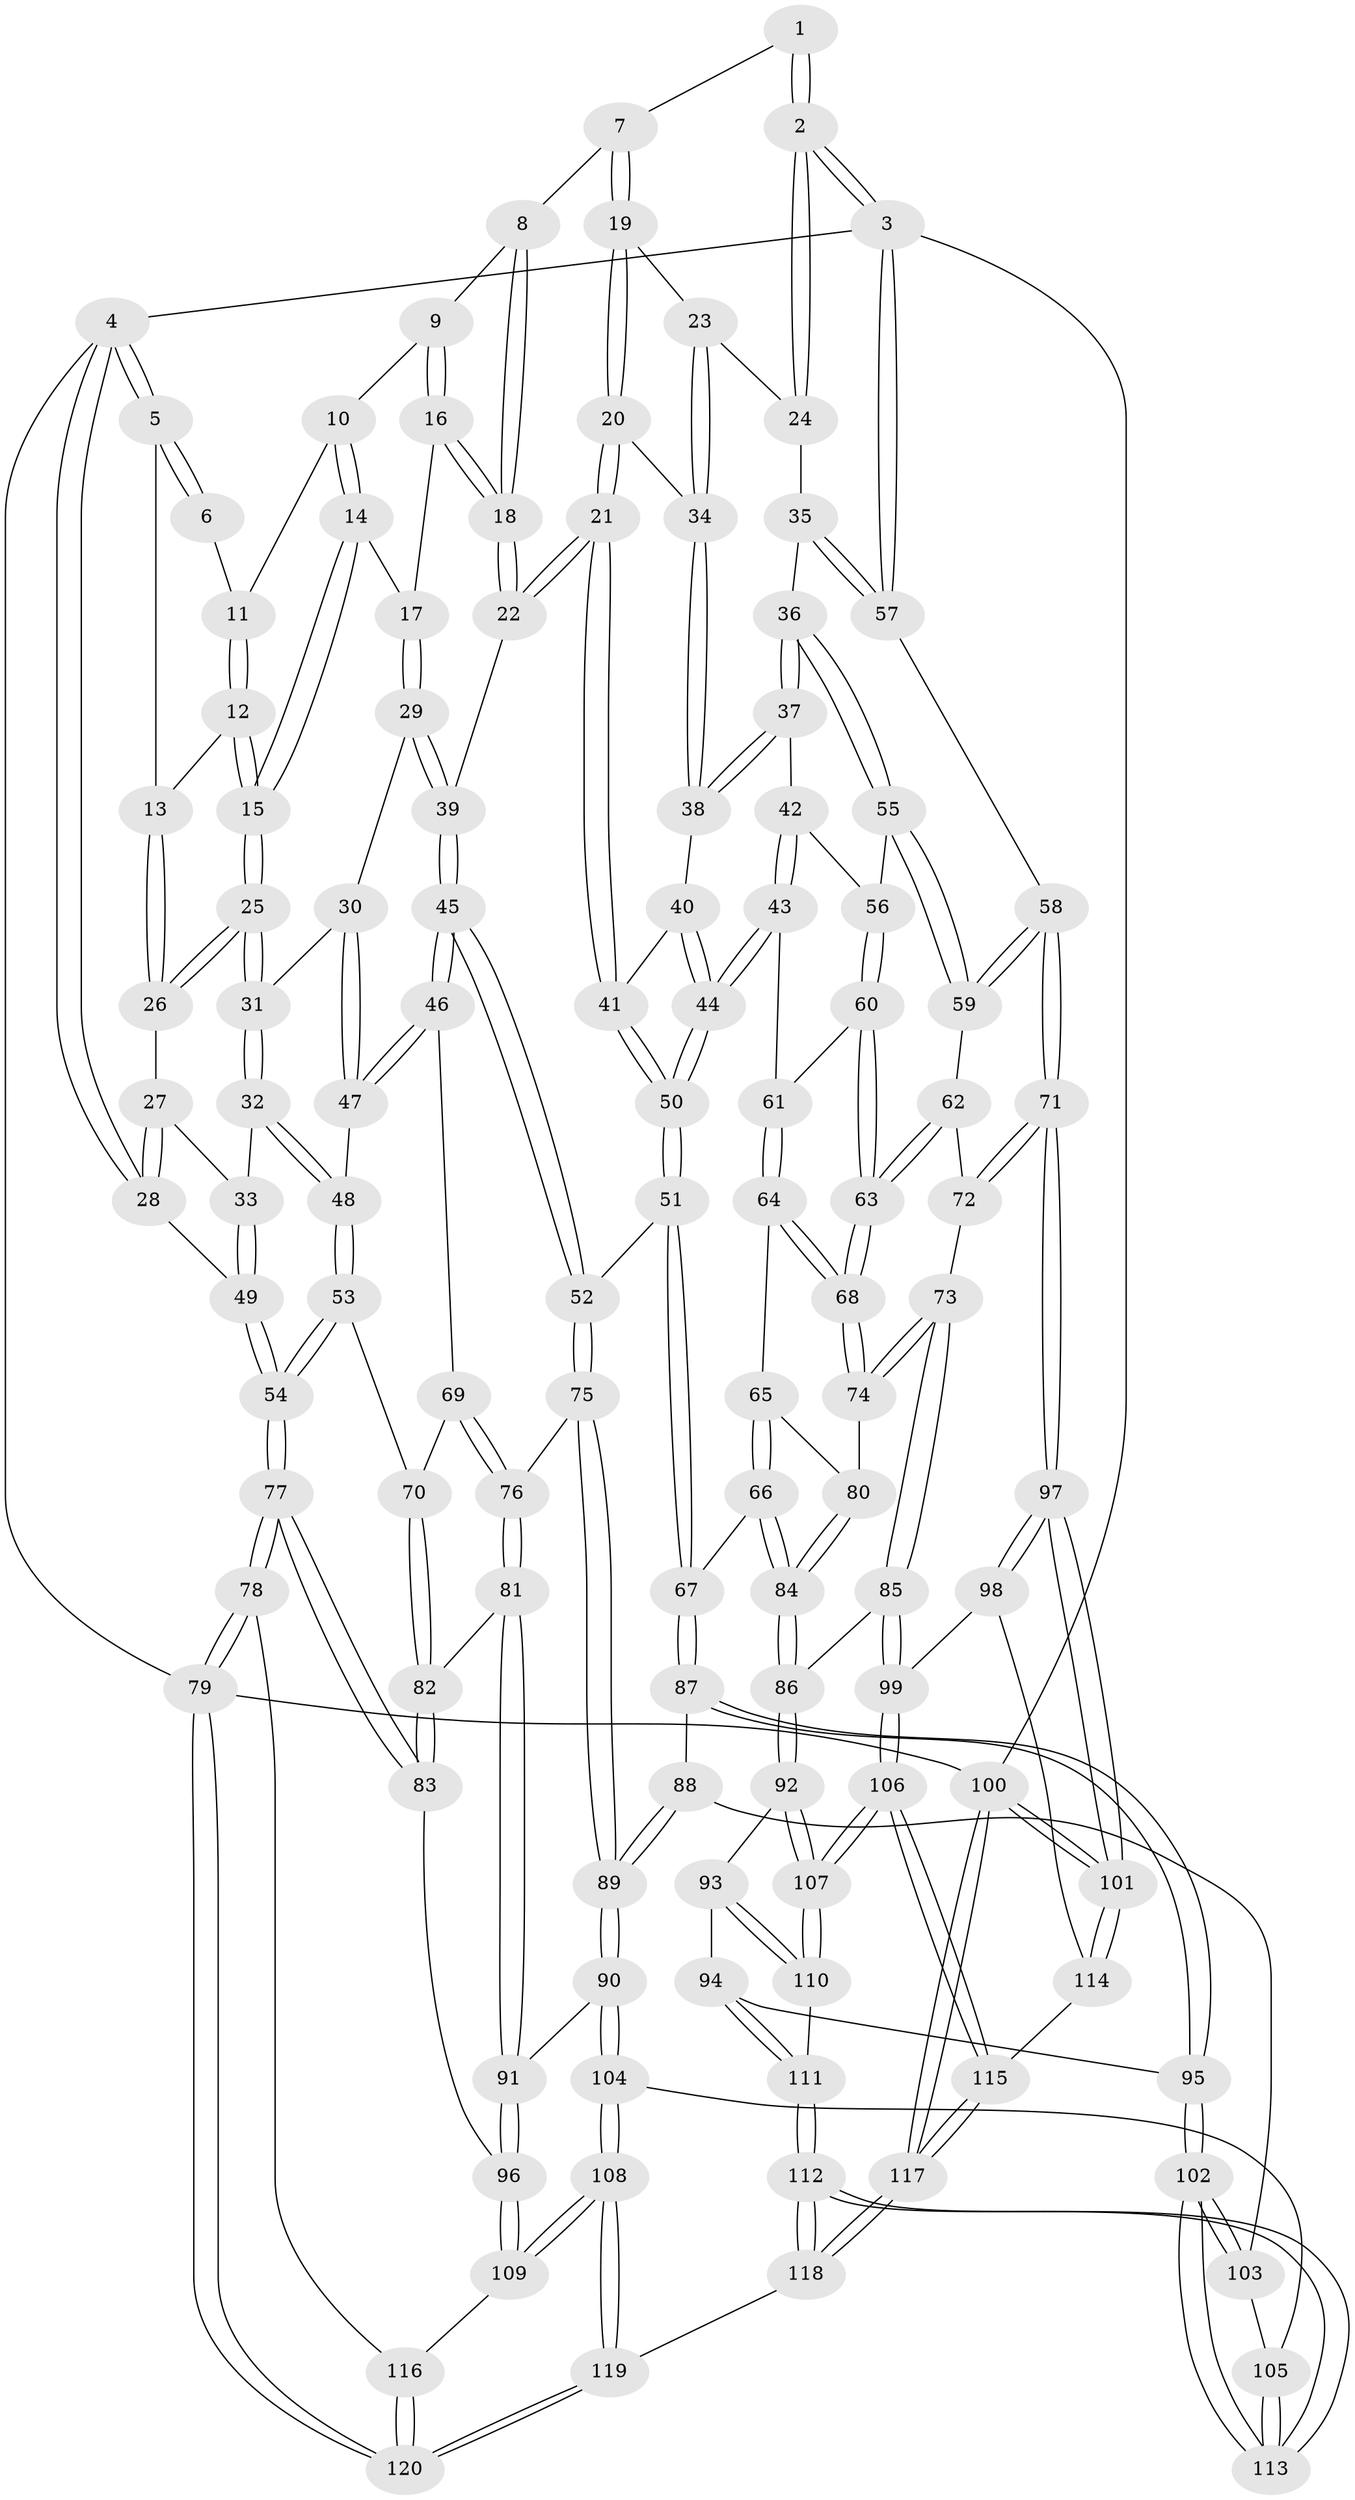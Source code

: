 // Generated by graph-tools (version 1.1) at 2025/01/03/09/25 05:01:31]
// undirected, 120 vertices, 297 edges
graph export_dot {
graph [start="1"]
  node [color=gray90,style=filled];
  1 [pos="+0.6570353951864145+0"];
  2 [pos="+1+0"];
  3 [pos="+1+0"];
  4 [pos="+0+0"];
  5 [pos="+0+0"];
  6 [pos="+0.3008846288698112+0"];
  7 [pos="+0.670833760374514+0"];
  8 [pos="+0.591763432682675+0.06741985953031956"];
  9 [pos="+0.4273288628572375+0.08096324410505616"];
  10 [pos="+0.30824521097568447+0"];
  11 [pos="+0.30672714260272205+0"];
  12 [pos="+0.16120007346276172+0.11270004277679331"];
  13 [pos="+0.08001155240571438+0.11239339093438527"];
  14 [pos="+0.29410533498333924+0.16826041317375376"];
  15 [pos="+0.21338930739860112+0.20500050277061754"];
  16 [pos="+0.45055644616946966+0.195700069007721"];
  17 [pos="+0.31173714309674716+0.1816769028042435"];
  18 [pos="+0.4977339524748849+0.23807537126299283"];
  19 [pos="+0.7371215219594832+0.09424868210665145"];
  20 [pos="+0.6767730248204802+0.2241117778013271"];
  21 [pos="+0.5339783251279783+0.29002380228368657"];
  22 [pos="+0.5071069708495297+0.26952752208530806"];
  23 [pos="+0.8392689585811075+0.14145850339921842"];
  24 [pos="+0.8619060923671648+0.14826681616931373"];
  25 [pos="+0.1935833303743116+0.23364230181628853"];
  26 [pos="+0.06609718369920226+0.18604507566090986"];
  27 [pos="+0.05872378599270634+0.19251607097588866"];
  28 [pos="+0+0.24810026451132322"];
  29 [pos="+0.331626919309846+0.3128885325207696"];
  30 [pos="+0.22624405981134785+0.32204374882829223"];
  31 [pos="+0.19036960468293393+0.30477371108063167"];
  32 [pos="+0.13131726998656065+0.3454683043679242"];
  33 [pos="+0.07287262991024249+0.32474982439384076"];
  34 [pos="+0.7397875119474894+0.3036337672856651"];
  35 [pos="+0.9627963341687541+0.31815465996103925"];
  36 [pos="+0.9293964482940404+0.34220384904872614"];
  37 [pos="+0.8061584003383049+0.34057466926523144"];
  38 [pos="+0.7463128847999683+0.31936495628872963"];
  39 [pos="+0.3722384836869059+0.3372596328543423"];
  40 [pos="+0.7226467231183109+0.3377366908258919"];
  41 [pos="+0.544117220742525+0.3161627468310523"];
  42 [pos="+0.7468502612544764+0.4330163920107075"];
  43 [pos="+0.6852864015117527+0.47962454717067954"];
  44 [pos="+0.6559860568903879+0.47262144076565565"];
  45 [pos="+0.34772672572292346+0.5080406457792997"];
  46 [pos="+0.2908468091097903+0.49635314433924077"];
  47 [pos="+0.2864993675640336+0.4938858737186689"];
  48 [pos="+0.13153996680736207+0.46915110079090366"];
  49 [pos="+0+0.38520741848378903"];
  50 [pos="+0.5735759155679014+0.4826766327223014"];
  51 [pos="+0.5115904628492537+0.56737967992571"];
  52 [pos="+0.37286460537617466+0.5319452667063024"];
  53 [pos="+0.03147987357171146+0.555092068583541"];
  54 [pos="+0+0.5695662517171148"];
  55 [pos="+0.8875836126859916+0.4339033073629462"];
  56 [pos="+0.8771201915151537+0.44193648702217475"];
  57 [pos="+1+0.34183928652888246"];
  58 [pos="+1+0.5482136448369594"];
  59 [pos="+0.9240536395311276+0.5344746201062694"];
  60 [pos="+0.8558562047250718+0.4641171881522865"];
  61 [pos="+0.7096912274557271+0.49592083229244355"];
  62 [pos="+0.9076971938214696+0.5754666495147563"];
  63 [pos="+0.80667858161725+0.5981259057589821"];
  64 [pos="+0.7860838080482636+0.5983529044004295"];
  65 [pos="+0.7676551350169932+0.6097606536651817"];
  66 [pos="+0.6178158844936752+0.6511563576991503"];
  67 [pos="+0.5257105751441765+0.6129994183378444"];
  68 [pos="+0.8023200792466655+0.6016672720713618"];
  69 [pos="+0.19304455928987516+0.6046905818354814"];
  70 [pos="+0.06263411091696097+0.5791212934939028"];
  71 [pos="+1+0.7335658748688176"];
  72 [pos="+0.9312465306142674+0.603135446942829"];
  73 [pos="+0.861528264724246+0.7179521712934241"];
  74 [pos="+0.8339622635954084+0.6723686801751602"];
  75 [pos="+0.27792541032158563+0.6902240988911755"];
  76 [pos="+0.2397504964338223+0.6935445847218348"];
  77 [pos="+0+0.7705580193366928"];
  78 [pos="+0+0.8930650841560631"];
  79 [pos="+0+1"];
  80 [pos="+0.7285822341419319+0.7063484161125941"];
  81 [pos="+0.19810846294077522+0.7212364961633544"];
  82 [pos="+0.1255979483734295+0.6834667289676254"];
  83 [pos="+0.04316829153081783+0.7891126638131836"];
  84 [pos="+0.7003347374403348+0.7446042199828904"];
  85 [pos="+0.8715727860624768+0.7465473508178126"];
  86 [pos="+0.7086621369732938+0.7678832832680504"];
  87 [pos="+0.5064723017085117+0.6822910104816681"];
  88 [pos="+0.4498575670422482+0.7283791546971535"];
  89 [pos="+0.3296761042486508+0.7517656448098855"];
  90 [pos="+0.32137258789050943+0.8021353132253028"];
  91 [pos="+0.18454183024705156+0.7696729706049087"];
  92 [pos="+0.7004524057280924+0.7891945653878504"];
  93 [pos="+0.6279759630281616+0.8074930290627568"];
  94 [pos="+0.5608418983097847+0.7977840823702883"];
  95 [pos="+0.5538312942492094+0.7935949072083941"];
  96 [pos="+0.15712398786557957+0.8367207647488046"];
  97 [pos="+1+0.7381287603378972"];
  98 [pos="+0.9489427569487533+0.7826528254914337"];
  99 [pos="+0.9127689179105364+0.7828020844201024"];
  100 [pos="+1+1"];
  101 [pos="+1+0.9611989743371061"];
  102 [pos="+0.47367542684731967+0.9009738800058646"];
  103 [pos="+0.44223284872365426+0.7671572670452947"];
  104 [pos="+0.3182083002431234+0.8732177949657582"];
  105 [pos="+0.3729033333767231+0.8752195452819208"];
  106 [pos="+0.7842028578790153+0.9675311761889165"];
  107 [pos="+0.7421999131442659+0.9223358508506467"];
  108 [pos="+0.28489924313558607+0.901507345683269"];
  109 [pos="+0.1671839706791469+0.8596774239228024"];
  110 [pos="+0.6309409099781479+0.9022349891068174"];
  111 [pos="+0.5947625493151166+0.9109066470276705"];
  112 [pos="+0.5086271539645778+0.9980185641082666"];
  113 [pos="+0.4691926460471391+0.91253381834595"];
  114 [pos="+0.9489762554939484+0.9376264175236038"];
  115 [pos="+0.797139355937381+1"];
  116 [pos="+0.11848598047795043+0.9332353711062215"];
  117 [pos="+0.7932403093575557+1"];
  118 [pos="+0.5076211052091496+1"];
  119 [pos="+0.30862350297334756+1"];
  120 [pos="+0.1582470849418306+1"];
  1 -- 2;
  1 -- 2;
  1 -- 7;
  2 -- 3;
  2 -- 3;
  2 -- 24;
  2 -- 24;
  3 -- 4;
  3 -- 57;
  3 -- 57;
  3 -- 100;
  4 -- 5;
  4 -- 5;
  4 -- 28;
  4 -- 28;
  4 -- 79;
  5 -- 6;
  5 -- 6;
  5 -- 13;
  6 -- 11;
  7 -- 8;
  7 -- 19;
  7 -- 19;
  8 -- 9;
  8 -- 18;
  8 -- 18;
  9 -- 10;
  9 -- 16;
  9 -- 16;
  10 -- 11;
  10 -- 14;
  10 -- 14;
  11 -- 12;
  11 -- 12;
  12 -- 13;
  12 -- 15;
  12 -- 15;
  13 -- 26;
  13 -- 26;
  14 -- 15;
  14 -- 15;
  14 -- 17;
  15 -- 25;
  15 -- 25;
  16 -- 17;
  16 -- 18;
  16 -- 18;
  17 -- 29;
  17 -- 29;
  18 -- 22;
  18 -- 22;
  19 -- 20;
  19 -- 20;
  19 -- 23;
  20 -- 21;
  20 -- 21;
  20 -- 34;
  21 -- 22;
  21 -- 22;
  21 -- 41;
  21 -- 41;
  22 -- 39;
  23 -- 24;
  23 -- 34;
  23 -- 34;
  24 -- 35;
  25 -- 26;
  25 -- 26;
  25 -- 31;
  25 -- 31;
  26 -- 27;
  27 -- 28;
  27 -- 28;
  27 -- 33;
  28 -- 49;
  29 -- 30;
  29 -- 39;
  29 -- 39;
  30 -- 31;
  30 -- 47;
  30 -- 47;
  31 -- 32;
  31 -- 32;
  32 -- 33;
  32 -- 48;
  32 -- 48;
  33 -- 49;
  33 -- 49;
  34 -- 38;
  34 -- 38;
  35 -- 36;
  35 -- 57;
  35 -- 57;
  36 -- 37;
  36 -- 37;
  36 -- 55;
  36 -- 55;
  37 -- 38;
  37 -- 38;
  37 -- 42;
  38 -- 40;
  39 -- 45;
  39 -- 45;
  40 -- 41;
  40 -- 44;
  40 -- 44;
  41 -- 50;
  41 -- 50;
  42 -- 43;
  42 -- 43;
  42 -- 56;
  43 -- 44;
  43 -- 44;
  43 -- 61;
  44 -- 50;
  44 -- 50;
  45 -- 46;
  45 -- 46;
  45 -- 52;
  45 -- 52;
  46 -- 47;
  46 -- 47;
  46 -- 69;
  47 -- 48;
  48 -- 53;
  48 -- 53;
  49 -- 54;
  49 -- 54;
  50 -- 51;
  50 -- 51;
  51 -- 52;
  51 -- 67;
  51 -- 67;
  52 -- 75;
  52 -- 75;
  53 -- 54;
  53 -- 54;
  53 -- 70;
  54 -- 77;
  54 -- 77;
  55 -- 56;
  55 -- 59;
  55 -- 59;
  56 -- 60;
  56 -- 60;
  57 -- 58;
  58 -- 59;
  58 -- 59;
  58 -- 71;
  58 -- 71;
  59 -- 62;
  60 -- 61;
  60 -- 63;
  60 -- 63;
  61 -- 64;
  61 -- 64;
  62 -- 63;
  62 -- 63;
  62 -- 72;
  63 -- 68;
  63 -- 68;
  64 -- 65;
  64 -- 68;
  64 -- 68;
  65 -- 66;
  65 -- 66;
  65 -- 80;
  66 -- 67;
  66 -- 84;
  66 -- 84;
  67 -- 87;
  67 -- 87;
  68 -- 74;
  68 -- 74;
  69 -- 70;
  69 -- 76;
  69 -- 76;
  70 -- 82;
  70 -- 82;
  71 -- 72;
  71 -- 72;
  71 -- 97;
  71 -- 97;
  72 -- 73;
  73 -- 74;
  73 -- 74;
  73 -- 85;
  73 -- 85;
  74 -- 80;
  75 -- 76;
  75 -- 89;
  75 -- 89;
  76 -- 81;
  76 -- 81;
  77 -- 78;
  77 -- 78;
  77 -- 83;
  77 -- 83;
  78 -- 79;
  78 -- 79;
  78 -- 116;
  79 -- 120;
  79 -- 120;
  79 -- 100;
  80 -- 84;
  80 -- 84;
  81 -- 82;
  81 -- 91;
  81 -- 91;
  82 -- 83;
  82 -- 83;
  83 -- 96;
  84 -- 86;
  84 -- 86;
  85 -- 86;
  85 -- 99;
  85 -- 99;
  86 -- 92;
  86 -- 92;
  87 -- 88;
  87 -- 95;
  87 -- 95;
  88 -- 89;
  88 -- 89;
  88 -- 103;
  89 -- 90;
  89 -- 90;
  90 -- 91;
  90 -- 104;
  90 -- 104;
  91 -- 96;
  91 -- 96;
  92 -- 93;
  92 -- 107;
  92 -- 107;
  93 -- 94;
  93 -- 110;
  93 -- 110;
  94 -- 95;
  94 -- 111;
  94 -- 111;
  95 -- 102;
  95 -- 102;
  96 -- 109;
  96 -- 109;
  97 -- 98;
  97 -- 98;
  97 -- 101;
  97 -- 101;
  98 -- 99;
  98 -- 114;
  99 -- 106;
  99 -- 106;
  100 -- 101;
  100 -- 101;
  100 -- 117;
  100 -- 117;
  101 -- 114;
  101 -- 114;
  102 -- 103;
  102 -- 103;
  102 -- 113;
  102 -- 113;
  103 -- 105;
  104 -- 105;
  104 -- 108;
  104 -- 108;
  105 -- 113;
  105 -- 113;
  106 -- 107;
  106 -- 107;
  106 -- 115;
  106 -- 115;
  107 -- 110;
  107 -- 110;
  108 -- 109;
  108 -- 109;
  108 -- 119;
  108 -- 119;
  109 -- 116;
  110 -- 111;
  111 -- 112;
  111 -- 112;
  112 -- 113;
  112 -- 113;
  112 -- 118;
  112 -- 118;
  114 -- 115;
  115 -- 117;
  115 -- 117;
  116 -- 120;
  116 -- 120;
  117 -- 118;
  117 -- 118;
  118 -- 119;
  119 -- 120;
  119 -- 120;
}
